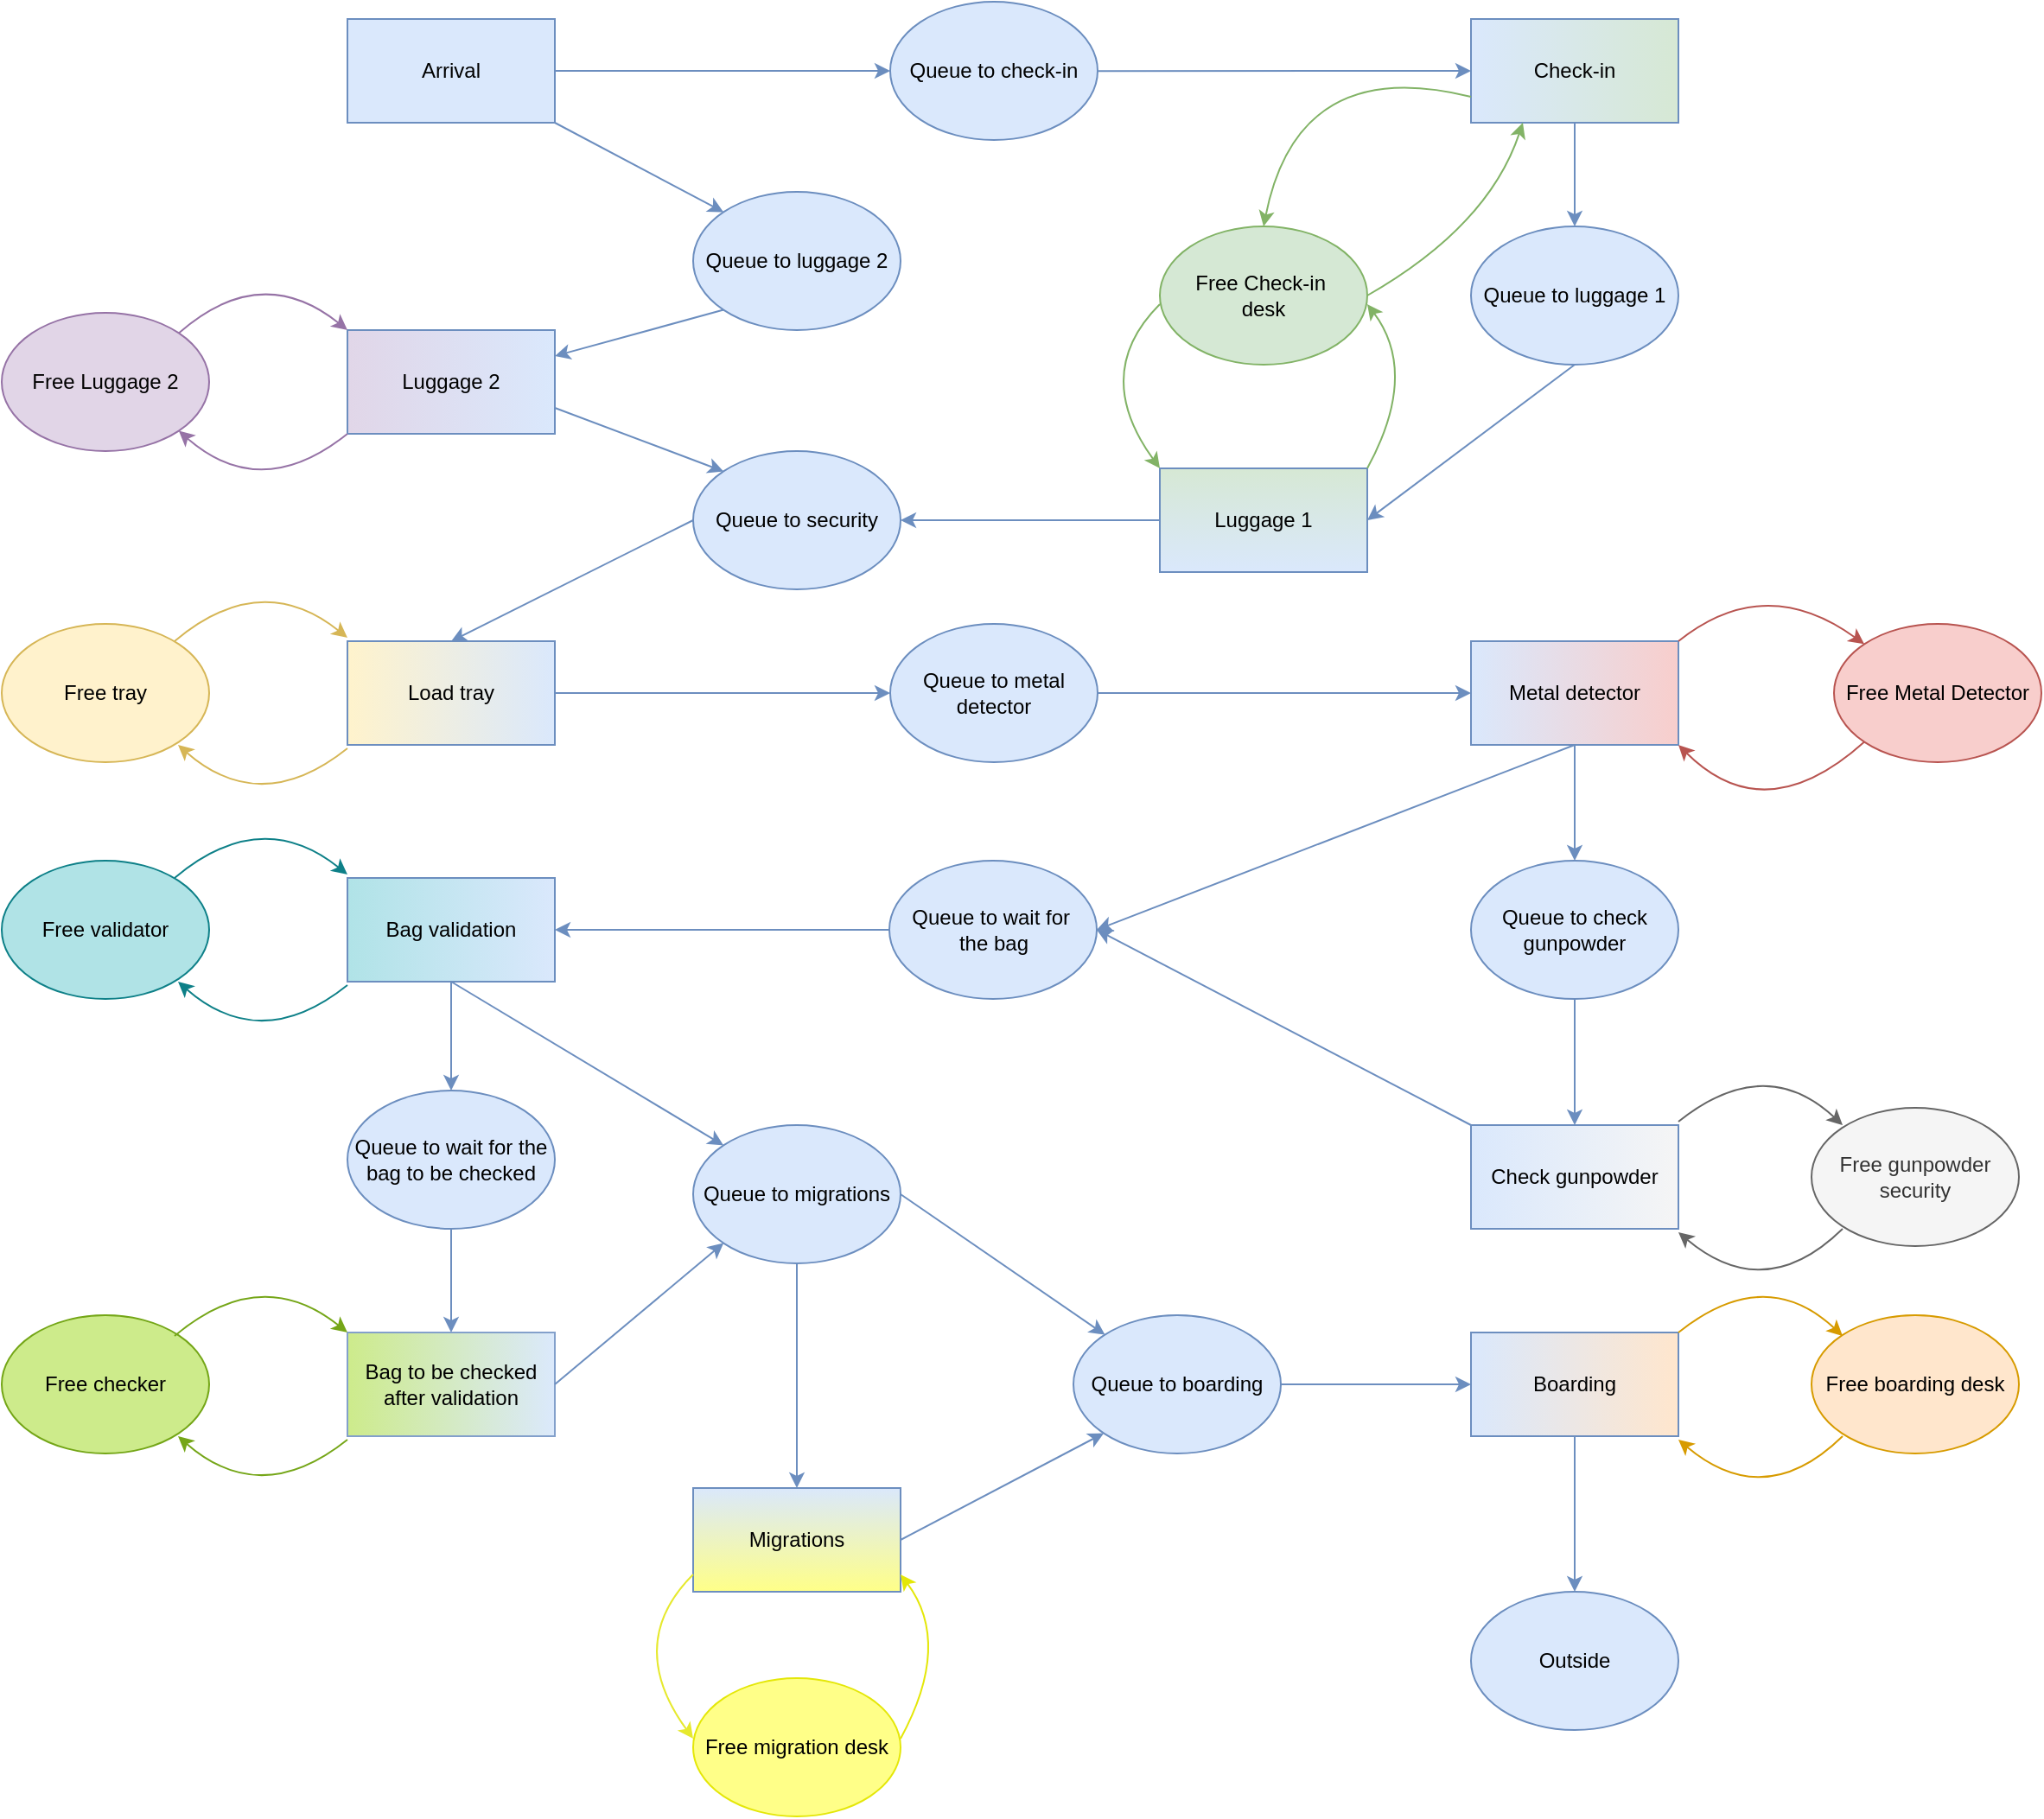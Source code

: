 <mxfile version="25.0.1">
  <diagram name="Page-1" id="F56G8LhrlKrSNUm9DvaB">
    <mxGraphModel dx="2817" dy="1065" grid="1" gridSize="10" guides="1" tooltips="1" connect="1" arrows="1" fold="1" page="1" pageScale="1" pageWidth="827" pageHeight="1169" math="0" shadow="0">
      <root>
        <mxCell id="0" />
        <mxCell id="1" parent="0" />
        <mxCell id="p6w7L6rgmmCRb7S44_8V-2" value="Queue to check-in" style="ellipse;whiteSpace=wrap;html=1;fillColor=#dae8fc;strokeColor=#6c8ebf;" vertex="1" parent="1">
          <mxGeometry x="354" y="40" width="120" height="80" as="geometry" />
        </mxCell>
        <mxCell id="p6w7L6rgmmCRb7S44_8V-4" value="Arrival" style="rounded=0;whiteSpace=wrap;html=1;fillColor=#dae8fc;strokeColor=#6c8ebf;" vertex="1" parent="1">
          <mxGeometry x="40" y="50" width="120" height="60" as="geometry" />
        </mxCell>
        <mxCell id="p6w7L6rgmmCRb7S44_8V-5" value="Check-in" style="rounded=0;whiteSpace=wrap;html=1;fillColor=#dae8fc;gradientDirection=east;strokeColor=#6c8ebf;gradientColor=#d6e8d4;" vertex="1" parent="1">
          <mxGeometry x="690" y="50" width="120" height="60" as="geometry" />
        </mxCell>
        <mxCell id="p6w7L6rgmmCRb7S44_8V-6" value="Queue to luggage 1" style="ellipse;whiteSpace=wrap;html=1;fillColor=#dae8fc;strokeColor=#6c8ebf;" vertex="1" parent="1">
          <mxGeometry x="690" y="170" width="120" height="80" as="geometry" />
        </mxCell>
        <mxCell id="p6w7L6rgmmCRb7S44_8V-7" value="Luggage 1" style="rounded=0;whiteSpace=wrap;html=1;fillColor=#dae8fc;strokeColor=#6c8ebf;gradientColor=#d6e8d4;gradientDirection=north;" vertex="1" parent="1">
          <mxGeometry x="510" y="310" width="120" height="60" as="geometry" />
        </mxCell>
        <mxCell id="p6w7L6rgmmCRb7S44_8V-8" value="Queue to luggage 2" style="ellipse;whiteSpace=wrap;html=1;fillColor=#dae8fc;strokeColor=#6c8ebf;" vertex="1" parent="1">
          <mxGeometry x="240" y="150" width="120" height="80" as="geometry" />
        </mxCell>
        <mxCell id="p6w7L6rgmmCRb7S44_8V-9" value="Luggage 2" style="rounded=0;whiteSpace=wrap;html=1;fillColor=#dae8fc;strokeColor=#6c8ebf;gradientColor=#e1d6e8;gradientDirection=west;" vertex="1" parent="1">
          <mxGeometry x="40" y="230" width="120" height="60" as="geometry" />
        </mxCell>
        <mxCell id="p6w7L6rgmmCRb7S44_8V-10" value="Queue to security" style="ellipse;whiteSpace=wrap;html=1;fillColor=#dae8fc;strokeColor=#6c8ebf;" vertex="1" parent="1">
          <mxGeometry x="240" y="300" width="120" height="80" as="geometry" />
        </mxCell>
        <mxCell id="p6w7L6rgmmCRb7S44_8V-11" value="Load tray" style="rounded=0;whiteSpace=wrap;html=1;fillColor=#dae8fc;strokeColor=#6c8ebf;gradientColor=#fff3cc;gradientDirection=west;" vertex="1" parent="1">
          <mxGeometry x="40" y="410" width="120" height="60" as="geometry" />
        </mxCell>
        <mxCell id="p6w7L6rgmmCRb7S44_8V-12" value="Queue to migrations" style="ellipse;whiteSpace=wrap;html=1;fillColor=#dae8fc;strokeColor=#6c8ebf;" vertex="1" parent="1">
          <mxGeometry x="240" y="690" width="120" height="80" as="geometry" />
        </mxCell>
        <mxCell id="p6w7L6rgmmCRb7S44_8V-14" value="Migrations" style="rounded=0;whiteSpace=wrap;html=1;fillColor=#dae8fc;strokeColor=#6c8ebf;gradientColor=#ffff88;" vertex="1" parent="1">
          <mxGeometry x="240" y="900" width="120" height="60" as="geometry" />
        </mxCell>
        <mxCell id="p6w7L6rgmmCRb7S44_8V-15" value="Queue to boarding" style="ellipse;whiteSpace=wrap;html=1;fillColor=#dae8fc;strokeColor=#6c8ebf;" vertex="1" parent="1">
          <mxGeometry x="460" y="800" width="120" height="80" as="geometry" />
        </mxCell>
        <mxCell id="p6w7L6rgmmCRb7S44_8V-16" value="Boarding" style="rounded=0;whiteSpace=wrap;html=1;fillColor=#dae8fc;strokeColor=#6c8ebf;gradientColor=#ffe6cd;gradientDirection=east;" vertex="1" parent="1">
          <mxGeometry x="690" y="810" width="120" height="60" as="geometry" />
        </mxCell>
        <mxCell id="p6w7L6rgmmCRb7S44_8V-17" value="Outside" style="ellipse;whiteSpace=wrap;html=1;fillColor=#dae8fc;strokeColor=#6c8ebf;" vertex="1" parent="1">
          <mxGeometry x="690" y="960" width="120" height="80" as="geometry" />
        </mxCell>
        <mxCell id="p6w7L6rgmmCRb7S44_8V-18" value="" style="endArrow=classic;html=1;rounded=0;fillColor=#dae8fc;strokeColor=#6c8ebf;" edge="1" parent="1" source="p6w7L6rgmmCRb7S44_8V-4" target="p6w7L6rgmmCRb7S44_8V-2">
          <mxGeometry width="50" height="50" relative="1" as="geometry">
            <mxPoint x="170" y="130" as="sourcePoint" />
            <mxPoint x="300" y="130" as="targetPoint" />
          </mxGeometry>
        </mxCell>
        <mxCell id="p6w7L6rgmmCRb7S44_8V-19" value="" style="endArrow=classic;html=1;rounded=0;fillColor=#dae8fc;strokeColor=#6c8ebf;" edge="1" parent="1" source="p6w7L6rgmmCRb7S44_8V-2" target="p6w7L6rgmmCRb7S44_8V-5">
          <mxGeometry width="50" height="50" relative="1" as="geometry">
            <mxPoint x="440" y="130" as="sourcePoint" />
            <mxPoint x="580" y="130" as="targetPoint" />
          </mxGeometry>
        </mxCell>
        <mxCell id="p6w7L6rgmmCRb7S44_8V-20" value="" style="endArrow=classic;html=1;rounded=0;entryX=0.5;entryY=0;entryDx=0;entryDy=0;fillColor=#dae8fc;strokeColor=#6c8ebf;exitX=0.5;exitY=1;exitDx=0;exitDy=0;" edge="1" parent="1" source="p6w7L6rgmmCRb7S44_8V-5" target="p6w7L6rgmmCRb7S44_8V-6">
          <mxGeometry width="50" height="50" relative="1" as="geometry">
            <mxPoint x="629.5" y="160" as="sourcePoint" />
            <mxPoint x="660" y="180" as="targetPoint" />
          </mxGeometry>
        </mxCell>
        <mxCell id="p6w7L6rgmmCRb7S44_8V-21" value="" style="endArrow=classic;html=1;rounded=0;exitX=0.5;exitY=1;exitDx=0;exitDy=0;entryX=1;entryY=0.5;entryDx=0;entryDy=0;fillColor=#dae8fc;strokeColor=#6c8ebf;" edge="1" parent="1" source="p6w7L6rgmmCRb7S44_8V-6" target="p6w7L6rgmmCRb7S44_8V-7">
          <mxGeometry width="50" height="50" relative="1" as="geometry">
            <mxPoint x="390" y="390" as="sourcePoint" />
            <mxPoint x="440" y="340" as="targetPoint" />
          </mxGeometry>
        </mxCell>
        <mxCell id="p6w7L6rgmmCRb7S44_8V-22" value="" style="endArrow=classic;html=1;rounded=0;exitX=1;exitY=1;exitDx=0;exitDy=0;entryX=0;entryY=0;entryDx=0;entryDy=0;fillColor=#dae8fc;strokeColor=#6c8ebf;" edge="1" parent="1" source="p6w7L6rgmmCRb7S44_8V-4" target="p6w7L6rgmmCRb7S44_8V-8">
          <mxGeometry width="50" height="50" relative="1" as="geometry">
            <mxPoint x="390" y="390" as="sourcePoint" />
            <mxPoint x="440" y="340" as="targetPoint" />
          </mxGeometry>
        </mxCell>
        <mxCell id="p6w7L6rgmmCRb7S44_8V-23" value="" style="endArrow=classic;html=1;rounded=0;exitX=0;exitY=1;exitDx=0;exitDy=0;entryX=1;entryY=0.25;entryDx=0;entryDy=0;fillColor=#dae8fc;strokeColor=#6c8ebf;" edge="1" parent="1" source="p6w7L6rgmmCRb7S44_8V-8" target="p6w7L6rgmmCRb7S44_8V-9">
          <mxGeometry width="50" height="50" relative="1" as="geometry">
            <mxPoint x="390" y="390" as="sourcePoint" />
            <mxPoint x="360" y="295" as="targetPoint" />
          </mxGeometry>
        </mxCell>
        <mxCell id="p6w7L6rgmmCRb7S44_8V-24" value="" style="endArrow=classic;html=1;rounded=0;entryX=1;entryY=0.5;entryDx=0;entryDy=0;exitX=0;exitY=0.5;exitDx=0;exitDy=0;fillColor=#dae8fc;strokeColor=#6c8ebf;" edge="1" parent="1" source="p6w7L6rgmmCRb7S44_8V-7" target="p6w7L6rgmmCRb7S44_8V-10">
          <mxGeometry width="50" height="50" relative="1" as="geometry">
            <mxPoint x="390" y="390" as="sourcePoint" />
            <mxPoint x="440" y="340" as="targetPoint" />
          </mxGeometry>
        </mxCell>
        <mxCell id="p6w7L6rgmmCRb7S44_8V-25" value="" style="endArrow=classic;html=1;rounded=0;exitX=0;exitY=0.5;exitDx=0;exitDy=0;entryX=0.5;entryY=0;entryDx=0;entryDy=0;fillColor=#dae8fc;strokeColor=#6c8ebf;" edge="1" parent="1" source="p6w7L6rgmmCRb7S44_8V-10" target="p6w7L6rgmmCRb7S44_8V-11">
          <mxGeometry width="50" height="50" relative="1" as="geometry">
            <mxPoint x="390" y="390" as="sourcePoint" />
            <mxPoint x="440" y="340" as="targetPoint" />
          </mxGeometry>
        </mxCell>
        <mxCell id="p6w7L6rgmmCRb7S44_8V-30" value="" style="endArrow=classic;html=1;rounded=0;exitX=1;exitY=0.5;exitDx=0;exitDy=0;entryX=0;entryY=0.5;entryDx=0;entryDy=0;fillColor=#dae8fc;strokeColor=#6c8ebf;" edge="1" parent="1" source="p6w7L6rgmmCRb7S44_8V-15" target="p6w7L6rgmmCRb7S44_8V-16">
          <mxGeometry width="50" height="50" relative="1" as="geometry">
            <mxPoint x="360" y="830" as="sourcePoint" />
            <mxPoint x="410" y="780" as="targetPoint" />
          </mxGeometry>
        </mxCell>
        <mxCell id="p6w7L6rgmmCRb7S44_8V-31" value="" style="endArrow=classic;html=1;rounded=0;exitX=1;exitY=0.5;exitDx=0;exitDy=0;entryX=0;entryY=1;entryDx=0;entryDy=0;fillColor=#dae8fc;strokeColor=#6c8ebf;" edge="1" parent="1" source="p6w7L6rgmmCRb7S44_8V-14" target="p6w7L6rgmmCRb7S44_8V-15">
          <mxGeometry width="50" height="50" relative="1" as="geometry">
            <mxPoint x="360" y="830" as="sourcePoint" />
            <mxPoint x="410" y="780" as="targetPoint" />
            <Array as="points" />
          </mxGeometry>
        </mxCell>
        <mxCell id="p6w7L6rgmmCRb7S44_8V-33" value="" style="endArrow=classic;html=1;rounded=0;exitX=1;exitY=0.75;exitDx=0;exitDy=0;entryX=0;entryY=0;entryDx=0;entryDy=0;fillColor=#dae8fc;strokeColor=#6c8ebf;" edge="1" parent="1" source="p6w7L6rgmmCRb7S44_8V-9" target="p6w7L6rgmmCRb7S44_8V-10">
          <mxGeometry width="50" height="50" relative="1" as="geometry">
            <mxPoint x="380" y="410" as="sourcePoint" />
            <mxPoint x="340" y="330" as="targetPoint" />
          </mxGeometry>
        </mxCell>
        <mxCell id="p6w7L6rgmmCRb7S44_8V-35" value="" style="endArrow=classic;html=1;rounded=0;exitX=0.5;exitY=1;exitDx=0;exitDy=0;entryX=0.5;entryY=0;entryDx=0;entryDy=0;fillColor=#dae8fc;strokeColor=#6c8ebf;" edge="1" parent="1" source="p6w7L6rgmmCRb7S44_8V-12" target="p6w7L6rgmmCRb7S44_8V-14">
          <mxGeometry width="50" height="50" relative="1" as="geometry">
            <mxPoint x="350" y="723" as="sourcePoint" />
            <mxPoint x="400" y="673" as="targetPoint" />
          </mxGeometry>
        </mxCell>
        <mxCell id="p6w7L6rgmmCRb7S44_8V-36" value="" style="endArrow=classic;html=1;rounded=0;exitX=1;exitY=0.5;exitDx=0;exitDy=0;entryX=0;entryY=0.5;entryDx=0;entryDy=0;fillColor=#dae8fc;strokeColor=#6c8ebf;" edge="1" parent="1" source="p6w7L6rgmmCRb7S44_8V-11" target="p6w7L6rgmmCRb7S44_8V-37">
          <mxGeometry width="50" height="50" relative="1" as="geometry">
            <mxPoint x="380" y="530" as="sourcePoint" />
            <mxPoint x="240" y="450" as="targetPoint" />
          </mxGeometry>
        </mxCell>
        <mxCell id="p6w7L6rgmmCRb7S44_8V-37" value="Queue to metal detector" style="ellipse;whiteSpace=wrap;html=1;fillColor=#dae8fc;strokeColor=#6c8ebf;" vertex="1" parent="1">
          <mxGeometry x="354" y="400" width="120" height="80" as="geometry" />
        </mxCell>
        <mxCell id="p6w7L6rgmmCRb7S44_8V-38" value="Metal detector" style="rounded=0;whiteSpace=wrap;html=1;fillColor=#dae8fc;strokeColor=#6c8ebf;gradientColor=#f8cecc;gradientDirection=east;" vertex="1" parent="1">
          <mxGeometry x="690" y="410" width="120" height="60" as="geometry" />
        </mxCell>
        <mxCell id="p6w7L6rgmmCRb7S44_8V-39" value="" style="endArrow=classic;html=1;rounded=0;exitX=1;exitY=0.5;exitDx=0;exitDy=0;entryX=0;entryY=0.5;entryDx=0;entryDy=0;fillColor=#dae8fc;strokeColor=#6c8ebf;" edge="1" parent="1" source="p6w7L6rgmmCRb7S44_8V-37" target="p6w7L6rgmmCRb7S44_8V-38">
          <mxGeometry width="50" height="50" relative="1" as="geometry">
            <mxPoint x="380" y="530" as="sourcePoint" />
            <mxPoint x="430" y="480" as="targetPoint" />
          </mxGeometry>
        </mxCell>
        <mxCell id="p6w7L6rgmmCRb7S44_8V-41" value="Queue to check gunpowder" style="ellipse;whiteSpace=wrap;html=1;fillColor=#dae8fc;strokeColor=#6c8ebf;" vertex="1" parent="1">
          <mxGeometry x="690" y="537" width="120" height="80" as="geometry" />
        </mxCell>
        <mxCell id="p6w7L6rgmmCRb7S44_8V-42" value="" style="endArrow=classic;html=1;rounded=0;exitX=0.5;exitY=1;exitDx=0;exitDy=0;entryX=0.5;entryY=0;entryDx=0;entryDy=0;fillColor=#dae8fc;strokeColor=#6c8ebf;" edge="1" parent="1" source="p6w7L6rgmmCRb7S44_8V-38" target="p6w7L6rgmmCRb7S44_8V-41">
          <mxGeometry width="50" height="50" relative="1" as="geometry">
            <mxPoint x="380" y="530" as="sourcePoint" />
            <mxPoint x="430" y="480" as="targetPoint" />
          </mxGeometry>
        </mxCell>
        <mxCell id="p6w7L6rgmmCRb7S44_8V-43" value="Check gunpowder" style="rounded=0;whiteSpace=wrap;html=1;fillColor=#dae8fc;strokeColor=#6c8ebf;gradientColor=#f5f5f5;gradientDirection=east;" vertex="1" parent="1">
          <mxGeometry x="690" y="690" width="120" height="60" as="geometry" />
        </mxCell>
        <mxCell id="p6w7L6rgmmCRb7S44_8V-45" value="Queue to wait for&amp;nbsp;&lt;div&gt;the bag&lt;/div&gt;" style="ellipse;whiteSpace=wrap;html=1;fillColor=#dae8fc;strokeColor=#6c8ebf;" vertex="1" parent="1">
          <mxGeometry x="353.5" y="537" width="120" height="80" as="geometry" />
        </mxCell>
        <mxCell id="p6w7L6rgmmCRb7S44_8V-46" value="Queue to wait for the bag to be checked" style="ellipse;whiteSpace=wrap;html=1;fillColor=#dae8fc;strokeColor=#6c8ebf;" vertex="1" parent="1">
          <mxGeometry x="40" y="670" width="120" height="80" as="geometry" />
        </mxCell>
        <mxCell id="p6w7L6rgmmCRb7S44_8V-47" value="Bag validation" style="rounded=0;whiteSpace=wrap;html=1;fillColor=#dae8fc;strokeColor=#6c8ebf;gradientColor=#b0e3e7;gradientDirection=west;" vertex="1" parent="1">
          <mxGeometry x="40" y="547" width="120" height="60" as="geometry" />
        </mxCell>
        <mxCell id="p6w7L6rgmmCRb7S44_8V-48" value="Bag to be checked after validation" style="rounded=0;whiteSpace=wrap;html=1;fillColor=#dbe9fc;strokeColor=#83a0cb;gradientColor=#cdeb8b;gradientDirection=west;" vertex="1" parent="1">
          <mxGeometry x="40" y="810" width="120" height="60" as="geometry" />
        </mxCell>
        <mxCell id="p6w7L6rgmmCRb7S44_8V-49" value="" style="endArrow=classic;html=1;rounded=0;exitX=0.5;exitY=1;exitDx=0;exitDy=0;entryX=1;entryY=0.5;entryDx=0;entryDy=0;fillColor=#dae8fc;strokeColor=#6c8ebf;" edge="1" parent="1" source="p6w7L6rgmmCRb7S44_8V-38" target="p6w7L6rgmmCRb7S44_8V-45">
          <mxGeometry width="50" height="50" relative="1" as="geometry">
            <mxPoint x="380" y="600" as="sourcePoint" />
            <mxPoint x="430" y="550" as="targetPoint" />
          </mxGeometry>
        </mxCell>
        <mxCell id="p6w7L6rgmmCRb7S44_8V-50" value="" style="endArrow=classic;html=1;rounded=0;exitX=0;exitY=0;exitDx=0;exitDy=0;entryX=1;entryY=0.5;entryDx=0;entryDy=0;fillColor=#dae8fc;strokeColor=#6c8ebf;" edge="1" parent="1" source="p6w7L6rgmmCRb7S44_8V-43" target="p6w7L6rgmmCRb7S44_8V-45">
          <mxGeometry width="50" height="50" relative="1" as="geometry">
            <mxPoint x="380" y="600" as="sourcePoint" />
            <mxPoint x="430" y="550" as="targetPoint" />
          </mxGeometry>
        </mxCell>
        <mxCell id="p6w7L6rgmmCRb7S44_8V-51" value="" style="endArrow=classic;html=1;rounded=0;exitX=0;exitY=0.5;exitDx=0;exitDy=0;entryX=1;entryY=0.5;entryDx=0;entryDy=0;fillColor=#dae8fc;strokeColor=#6c8ebf;" edge="1" parent="1" source="p6w7L6rgmmCRb7S44_8V-45" target="p6w7L6rgmmCRb7S44_8V-47">
          <mxGeometry width="50" height="50" relative="1" as="geometry">
            <mxPoint x="380" y="600" as="sourcePoint" />
            <mxPoint x="430" y="550" as="targetPoint" />
          </mxGeometry>
        </mxCell>
        <mxCell id="p6w7L6rgmmCRb7S44_8V-55" value="" style="endArrow=classic;html=1;rounded=0;exitX=0.5;exitY=1;exitDx=0;exitDy=0;entryX=0;entryY=0;entryDx=0;entryDy=0;fillColor=#dae8fc;strokeColor=#6c8ebf;" edge="1" parent="1" source="p6w7L6rgmmCRb7S44_8V-47" target="p6w7L6rgmmCRb7S44_8V-12">
          <mxGeometry width="50" height="50" relative="1" as="geometry">
            <mxPoint x="380" y="600" as="sourcePoint" />
            <mxPoint x="430" y="550" as="targetPoint" />
          </mxGeometry>
        </mxCell>
        <mxCell id="p6w7L6rgmmCRb7S44_8V-56" value="" style="endArrow=classic;html=1;rounded=0;exitX=1;exitY=0.5;exitDx=0;exitDy=0;fillColor=#dae8fc;strokeColor=#6c8ebf;entryX=0;entryY=1;entryDx=0;entryDy=0;" edge="1" parent="1" source="p6w7L6rgmmCRb7S44_8V-48" target="p6w7L6rgmmCRb7S44_8V-12">
          <mxGeometry width="50" height="50" relative="1" as="geometry">
            <mxPoint x="280" y="620" as="sourcePoint" />
            <mxPoint x="161" y="720" as="targetPoint" />
          </mxGeometry>
        </mxCell>
        <mxCell id="p6w7L6rgmmCRb7S44_8V-57" value="" style="endArrow=classic;html=1;rounded=0;exitX=1;exitY=0.5;exitDx=0;exitDy=0;fillColor=#dae8fc;strokeColor=#6c8ebf;" edge="1" parent="1" source="p6w7L6rgmmCRb7S44_8V-12" target="p6w7L6rgmmCRb7S44_8V-15">
          <mxGeometry width="50" height="50" relative="1" as="geometry">
            <mxPoint x="380" y="770" as="sourcePoint" />
            <mxPoint x="430" y="720" as="targetPoint" />
          </mxGeometry>
        </mxCell>
        <mxCell id="p6w7L6rgmmCRb7S44_8V-58" value="" style="endArrow=classic;html=1;rounded=0;exitX=0.5;exitY=1;exitDx=0;exitDy=0;fillColor=#dae8fc;strokeColor=#6c8ebf;" edge="1" parent="1" source="p6w7L6rgmmCRb7S44_8V-16" target="p6w7L6rgmmCRb7S44_8V-17">
          <mxGeometry width="50" height="50" relative="1" as="geometry">
            <mxPoint x="380" y="770" as="sourcePoint" />
            <mxPoint x="430" y="720" as="targetPoint" />
          </mxGeometry>
        </mxCell>
        <mxCell id="p6w7L6rgmmCRb7S44_8V-60" value="Free Check-in&amp;nbsp;&lt;div&gt;desk&lt;/div&gt;" style="ellipse;whiteSpace=wrap;html=1;fillColor=#d5e8d4;strokeColor=#82b366;" vertex="1" parent="1">
          <mxGeometry x="510" y="170" width="120" height="80" as="geometry" />
        </mxCell>
        <mxCell id="p6w7L6rgmmCRb7S44_8V-66" value="" style="endArrow=classic;html=1;rounded=0;exitX=0;exitY=0.75;exitDx=0;exitDy=0;entryX=0.5;entryY=0;entryDx=0;entryDy=0;curved=1;fillColor=#d5e8d4;strokeColor=#82b366;" edge="1" parent="1" source="p6w7L6rgmmCRb7S44_8V-5" target="p6w7L6rgmmCRb7S44_8V-60">
          <mxGeometry width="50" height="50" relative="1" as="geometry">
            <mxPoint x="430" y="330" as="sourcePoint" />
            <mxPoint x="480" y="280" as="targetPoint" />
            <Array as="points">
              <mxPoint x="590" y="70" />
            </Array>
          </mxGeometry>
        </mxCell>
        <mxCell id="p6w7L6rgmmCRb7S44_8V-67" value="" style="endArrow=classic;html=1;rounded=0;exitX=1;exitY=0.5;exitDx=0;exitDy=0;entryX=0.25;entryY=1;entryDx=0;entryDy=0;curved=1;fillColor=#d5e8d4;strokeColor=#82b366;" edge="1" parent="1" source="p6w7L6rgmmCRb7S44_8V-60" target="p6w7L6rgmmCRb7S44_8V-5">
          <mxGeometry width="50" height="50" relative="1" as="geometry">
            <mxPoint x="430" y="330" as="sourcePoint" />
            <mxPoint x="480" y="280" as="targetPoint" />
            <Array as="points">
              <mxPoint x="700" y="170" />
            </Array>
          </mxGeometry>
        </mxCell>
        <mxCell id="p6w7L6rgmmCRb7S44_8V-68" value="Free Luggage 2" style="ellipse;whiteSpace=wrap;html=1;fillColor=#e1d5e7;strokeColor=#9673a6;" vertex="1" parent="1">
          <mxGeometry x="-160" y="220" width="120" height="80" as="geometry" />
        </mxCell>
        <mxCell id="p6w7L6rgmmCRb7S44_8V-69" value="" style="endArrow=classic;html=1;rounded=0;entryX=1;entryY=1;entryDx=0;entryDy=0;curved=1;fillColor=#e1d5e7;strokeColor=#9673a6;exitX=0;exitY=1;exitDx=0;exitDy=0;" edge="1" parent="1" source="p6w7L6rgmmCRb7S44_8V-9" target="p6w7L6rgmmCRb7S44_8V-68">
          <mxGeometry width="50" height="50" relative="1" as="geometry">
            <mxPoint x="50" y="288" as="sourcePoint" />
            <mxPoint x="-60" y="290" as="targetPoint" />
            <Array as="points">
              <mxPoint x="-10" y="330" />
            </Array>
          </mxGeometry>
        </mxCell>
        <mxCell id="p6w7L6rgmmCRb7S44_8V-70" value="" style="endArrow=classic;html=1;rounded=0;exitX=1;exitY=0;exitDx=0;exitDy=0;entryX=0;entryY=0;entryDx=0;entryDy=0;curved=1;fillColor=#e1d5e7;strokeColor=#9673a6;" edge="1" parent="1" source="p6w7L6rgmmCRb7S44_8V-68" target="p6w7L6rgmmCRb7S44_8V-9">
          <mxGeometry width="50" height="50" relative="1" as="geometry">
            <mxPoint x="-60" y="228" as="sourcePoint" />
            <mxPoint x="48" y="230" as="targetPoint" />
            <Array as="points">
              <mxPoint x="-10" y="190" />
            </Array>
          </mxGeometry>
        </mxCell>
        <mxCell id="p6w7L6rgmmCRb7S44_8V-74" value="Free tray" style="ellipse;whiteSpace=wrap;html=1;fillColor=#fff2cc;strokeColor=#d6b656;" vertex="1" parent="1">
          <mxGeometry x="-160" y="400" width="120" height="80" as="geometry" />
        </mxCell>
        <mxCell id="p6w7L6rgmmCRb7S44_8V-75" value="" style="endArrow=classic;html=1;rounded=0;entryX=0;entryY=0;entryDx=0;entryDy=0;curved=1;fillColor=#f8cecc;strokeColor=#b85450;exitX=1;exitY=0;exitDx=0;exitDy=0;" edge="1" parent="1" source="p6w7L6rgmmCRb7S44_8V-38" target="p6w7L6rgmmCRb7S44_8V-80">
          <mxGeometry width="50" height="50" relative="1" as="geometry">
            <mxPoint x="810" y="390" as="sourcePoint" />
            <mxPoint x="910" y="388" as="targetPoint" />
            <Array as="points">
              <mxPoint x="860" y="370" />
            </Array>
          </mxGeometry>
        </mxCell>
        <mxCell id="p6w7L6rgmmCRb7S44_8V-76" value="" style="endArrow=classic;html=1;rounded=0;entryX=1;entryY=1;entryDx=0;entryDy=0;curved=1;fillColor=#fff2cc;strokeColor=#d6b656;exitX=0;exitY=1;exitDx=0;exitDy=0;" edge="1" parent="1">
          <mxGeometry width="50" height="50" relative="1" as="geometry">
            <mxPoint x="40" y="472" as="sourcePoint" />
            <mxPoint x="-58" y="470" as="targetPoint" />
            <Array as="points">
              <mxPoint x="-10" y="512" />
            </Array>
          </mxGeometry>
        </mxCell>
        <mxCell id="p6w7L6rgmmCRb7S44_8V-79" value="" style="endArrow=classic;html=1;rounded=0;exitX=0.5;exitY=1;exitDx=0;exitDy=0;entryX=0.5;entryY=0;entryDx=0;entryDy=0;fillColor=#dae8fc;strokeColor=#6c8ebf;" edge="1" parent="1" source="p6w7L6rgmmCRb7S44_8V-41" target="p6w7L6rgmmCRb7S44_8V-43">
          <mxGeometry width="50" height="50" relative="1" as="geometry">
            <mxPoint x="380" y="440" as="sourcePoint" />
            <mxPoint x="430" y="390" as="targetPoint" />
          </mxGeometry>
        </mxCell>
        <mxCell id="p6w7L6rgmmCRb7S44_8V-80" value="Free Metal Detector" style="ellipse;whiteSpace=wrap;html=1;fillColor=#f8cecc;strokeColor=#b85450;" vertex="1" parent="1">
          <mxGeometry x="900" y="400" width="120" height="80" as="geometry" />
        </mxCell>
        <mxCell id="p6w7L6rgmmCRb7S44_8V-81" value="" style="endArrow=classic;html=1;rounded=0;entryX=0;entryY=0;entryDx=0;entryDy=0;curved=1;fillColor=#fff2cc;strokeColor=#d6b656;" edge="1" parent="1">
          <mxGeometry width="50" height="50" relative="1" as="geometry">
            <mxPoint x="-60" y="410" as="sourcePoint" />
            <mxPoint x="40" y="408" as="targetPoint" />
            <Array as="points">
              <mxPoint x="-10" y="368" />
            </Array>
          </mxGeometry>
        </mxCell>
        <mxCell id="p6w7L6rgmmCRb7S44_8V-82" value="" style="endArrow=classic;html=1;rounded=0;curved=1;fillColor=#f8cecc;strokeColor=#b85450;exitX=0;exitY=1;exitDx=0;exitDy=0;entryX=1;entryY=1;entryDx=0;entryDy=0;" edge="1" parent="1" source="p6w7L6rgmmCRb7S44_8V-80" target="p6w7L6rgmmCRb7S44_8V-38">
          <mxGeometry width="50" height="50" relative="1" as="geometry">
            <mxPoint x="728" y="472" as="sourcePoint" />
            <mxPoint x="850" y="490" as="targetPoint" />
            <Array as="points">
              <mxPoint x="860" y="520" />
            </Array>
          </mxGeometry>
        </mxCell>
        <mxCell id="p6w7L6rgmmCRb7S44_8V-83" value="Free gunpowder security" style="ellipse;whiteSpace=wrap;html=1;fillColor=#f5f5f5;strokeColor=#666666;fontColor=#333333;" vertex="1" parent="1">
          <mxGeometry x="887" y="680" width="120" height="80" as="geometry" />
        </mxCell>
        <mxCell id="p6w7L6rgmmCRb7S44_8V-84" value="" style="endArrow=classic;html=1;rounded=0;curved=1;fillColor=#f5f5f5;strokeColor=#666666;exitX=0;exitY=1;exitDx=0;exitDy=0;entryX=1;entryY=1;entryDx=0;entryDy=0;" edge="1" parent="1">
          <mxGeometry width="50" height="50" relative="1" as="geometry">
            <mxPoint x="905" y="750" as="sourcePoint" />
            <mxPoint x="810" y="752" as="targetPoint" />
            <Array as="points">
              <mxPoint x="860" y="794" />
            </Array>
          </mxGeometry>
        </mxCell>
        <mxCell id="p6w7L6rgmmCRb7S44_8V-85" value="" style="endArrow=classic;html=1;rounded=0;entryX=0;entryY=0;entryDx=0;entryDy=0;curved=1;fillColor=#f5f5f5;strokeColor=#666666;exitX=1;exitY=0;exitDx=0;exitDy=0;" edge="1" parent="1">
          <mxGeometry width="50" height="50" relative="1" as="geometry">
            <mxPoint x="810" y="688" as="sourcePoint" />
            <mxPoint x="905" y="690" as="targetPoint" />
            <Array as="points">
              <mxPoint x="860" y="648" />
            </Array>
          </mxGeometry>
        </mxCell>
        <mxCell id="p6w7L6rgmmCRb7S44_8V-86" value="" style="endArrow=classic;html=1;rounded=0;exitX=0.5;exitY=1;exitDx=0;exitDy=0;entryX=0.5;entryY=0;entryDx=0;entryDy=0;fillColor=#dae8fc;strokeColor=#6c8ebf;" edge="1" parent="1" source="p6w7L6rgmmCRb7S44_8V-47" target="p6w7L6rgmmCRb7S44_8V-46">
          <mxGeometry width="50" height="50" relative="1" as="geometry">
            <mxPoint x="200" y="540" as="sourcePoint" />
            <mxPoint x="250" y="490" as="targetPoint" />
          </mxGeometry>
        </mxCell>
        <mxCell id="p6w7L6rgmmCRb7S44_8V-87" value="Free validator" style="ellipse;whiteSpace=wrap;html=1;fillColor=#b0e3e6;strokeColor=#0e8088;" vertex="1" parent="1">
          <mxGeometry x="-160" y="537" width="120" height="80" as="geometry" />
        </mxCell>
        <mxCell id="p6w7L6rgmmCRb7S44_8V-88" value="" style="endArrow=classic;html=1;rounded=0;entryX=1;entryY=1;entryDx=0;entryDy=0;curved=1;fillColor=#b0e3e6;strokeColor=#0e8088;exitX=0;exitY=1;exitDx=0;exitDy=0;" edge="1" parent="1">
          <mxGeometry width="50" height="50" relative="1" as="geometry">
            <mxPoint x="40" y="609" as="sourcePoint" />
            <mxPoint x="-58" y="607" as="targetPoint" />
            <Array as="points">
              <mxPoint x="-10" y="649" />
            </Array>
          </mxGeometry>
        </mxCell>
        <mxCell id="p6w7L6rgmmCRb7S44_8V-89" value="" style="endArrow=classic;html=1;rounded=0;entryX=0;entryY=0;entryDx=0;entryDy=0;curved=1;fillColor=#b0e3e6;strokeColor=#0e8088;" edge="1" parent="1">
          <mxGeometry width="50" height="50" relative="1" as="geometry">
            <mxPoint x="-60" y="547" as="sourcePoint" />
            <mxPoint x="40" y="545" as="targetPoint" />
            <Array as="points">
              <mxPoint x="-10" y="505" />
            </Array>
          </mxGeometry>
        </mxCell>
        <mxCell id="p6w7L6rgmmCRb7S44_8V-92" value="" style="endArrow=classic;html=1;rounded=0;exitX=0.5;exitY=1;exitDx=0;exitDy=0;entryX=0.5;entryY=0;entryDx=0;entryDy=0;fillColor=#dae8fc;strokeColor=#6c8ebf;" edge="1" parent="1" source="p6w7L6rgmmCRb7S44_8V-46" target="p6w7L6rgmmCRb7S44_8V-48">
          <mxGeometry width="50" height="50" relative="1" as="geometry">
            <mxPoint x="370" y="890" as="sourcePoint" />
            <mxPoint x="420" y="840" as="targetPoint" />
          </mxGeometry>
        </mxCell>
        <mxCell id="p6w7L6rgmmCRb7S44_8V-93" value="Free checker" style="ellipse;whiteSpace=wrap;html=1;fillColor=#cdeb8b;strokeColor=#74a617;" vertex="1" parent="1">
          <mxGeometry x="-160" y="800" width="120" height="80" as="geometry" />
        </mxCell>
        <mxCell id="p6w7L6rgmmCRb7S44_8V-94" value="" style="endArrow=classic;html=1;rounded=0;entryX=0;entryY=0;entryDx=0;entryDy=0;curved=1;fillColor=#cdeb8b;strokeColor=#75a618;" edge="1" parent="1">
          <mxGeometry width="50" height="50" relative="1" as="geometry">
            <mxPoint x="-60" y="812" as="sourcePoint" />
            <mxPoint x="40" y="810" as="targetPoint" />
            <Array as="points">
              <mxPoint x="-10" y="770" />
            </Array>
          </mxGeometry>
        </mxCell>
        <mxCell id="p6w7L6rgmmCRb7S44_8V-95" value="" style="endArrow=classic;html=1;rounded=0;entryX=1;entryY=1;entryDx=0;entryDy=0;curved=1;fillColor=#cdeb8b;strokeColor=#75a618;exitX=0;exitY=1;exitDx=0;exitDy=0;" edge="1" parent="1">
          <mxGeometry width="50" height="50" relative="1" as="geometry">
            <mxPoint x="40" y="872" as="sourcePoint" />
            <mxPoint x="-58" y="870" as="targetPoint" />
            <Array as="points">
              <mxPoint x="-10" y="912" />
            </Array>
          </mxGeometry>
        </mxCell>
        <mxCell id="p6w7L6rgmmCRb7S44_8V-96" value="Free migration desk" style="ellipse;whiteSpace=wrap;html=1;fillColor=#ffff88;strokeColor=#e4e708;" vertex="1" parent="1">
          <mxGeometry x="240" y="1010" width="120" height="80" as="geometry" />
        </mxCell>
        <mxCell id="p6w7L6rgmmCRb7S44_8V-97" value="" style="endArrow=classic;html=1;rounded=0;exitX=0;exitY=0.5;exitDx=0;exitDy=0;entryX=0;entryY=0.25;entryDx=0;entryDy=0;curved=1;fillColor=#ffff88;strokeColor=#e6e92e;" edge="1" parent="1">
          <mxGeometry width="50" height="50" relative="1" as="geometry">
            <mxPoint x="240" y="950" as="sourcePoint" />
            <mxPoint x="240" y="1045" as="targetPoint" />
            <Array as="points">
              <mxPoint x="200" y="990" />
            </Array>
          </mxGeometry>
        </mxCell>
        <mxCell id="p6w7L6rgmmCRb7S44_8V-98" value="" style="endArrow=classic;html=1;rounded=0;exitX=1;exitY=0.25;exitDx=0;exitDy=0;entryX=1;entryY=0.5;entryDx=0;entryDy=0;curved=1;fillColor=#ffff88;strokeColor=#e4e708;" edge="1" parent="1">
          <mxGeometry width="50" height="50" relative="1" as="geometry">
            <mxPoint x="360" y="1045" as="sourcePoint" />
            <mxPoint x="360" y="950" as="targetPoint" />
            <Array as="points">
              <mxPoint x="390" y="990" />
            </Array>
          </mxGeometry>
        </mxCell>
        <mxCell id="p6w7L6rgmmCRb7S44_8V-100" value="Free boarding desk" style="ellipse;whiteSpace=wrap;html=1;fillColor=#ffe6cc;strokeColor=#d79b00;" vertex="1" parent="1">
          <mxGeometry x="887" y="800" width="120" height="80" as="geometry" />
        </mxCell>
        <mxCell id="p6w7L6rgmmCRb7S44_8V-102" value="" style="endArrow=classic;html=1;rounded=0;entryX=0;entryY=0;entryDx=0;entryDy=0;curved=1;fillColor=#ffe6cc;strokeColor=#d79b00;exitX=1;exitY=0;exitDx=0;exitDy=0;" edge="1" parent="1">
          <mxGeometry width="50" height="50" relative="1" as="geometry">
            <mxPoint x="810" y="810" as="sourcePoint" />
            <mxPoint x="905" y="812" as="targetPoint" />
            <Array as="points">
              <mxPoint x="860" y="770" />
            </Array>
          </mxGeometry>
        </mxCell>
        <mxCell id="p6w7L6rgmmCRb7S44_8V-103" value="" style="endArrow=classic;html=1;rounded=0;curved=1;fillColor=#ffe6cc;strokeColor=#d79b00;exitX=0;exitY=1;exitDx=0;exitDy=0;entryX=1;entryY=1;entryDx=0;entryDy=0;" edge="1" parent="1">
          <mxGeometry width="50" height="50" relative="1" as="geometry">
            <mxPoint x="905" y="870" as="sourcePoint" />
            <mxPoint x="810" y="872" as="targetPoint" />
            <Array as="points">
              <mxPoint x="860" y="914" />
            </Array>
          </mxGeometry>
        </mxCell>
        <mxCell id="p6w7L6rgmmCRb7S44_8V-104" value="" style="endArrow=classic;html=1;rounded=0;exitX=1;exitY=0.25;exitDx=0;exitDy=0;entryX=1;entryY=0.5;entryDx=0;entryDy=0;curved=1;fillColor=#d5e8d4;strokeColor=#82b366;" edge="1" parent="1">
          <mxGeometry width="50" height="50" relative="1" as="geometry">
            <mxPoint x="630" y="310" as="sourcePoint" />
            <mxPoint x="630" y="215" as="targetPoint" />
            <Array as="points">
              <mxPoint x="660" y="255" />
            </Array>
          </mxGeometry>
        </mxCell>
        <mxCell id="p6w7L6rgmmCRb7S44_8V-105" value="" style="endArrow=classic;html=1;rounded=0;exitX=0;exitY=0.5;exitDx=0;exitDy=0;entryX=0;entryY=0.25;entryDx=0;entryDy=0;curved=1;fillColor=#d5e8d4;strokeColor=#82b366;" edge="1" parent="1">
          <mxGeometry width="50" height="50" relative="1" as="geometry">
            <mxPoint x="510" y="215" as="sourcePoint" />
            <mxPoint x="510" y="310" as="targetPoint" />
            <Array as="points">
              <mxPoint x="470" y="255" />
            </Array>
          </mxGeometry>
        </mxCell>
      </root>
    </mxGraphModel>
  </diagram>
</mxfile>
